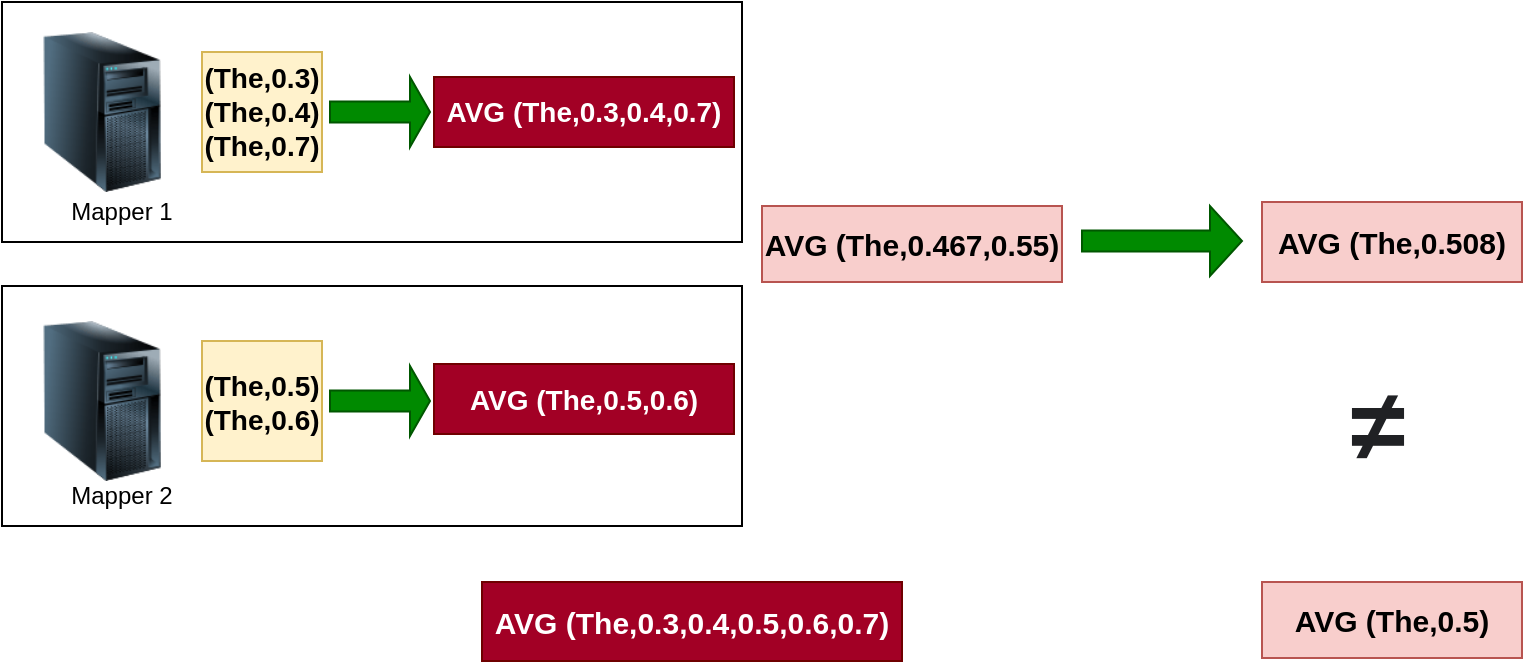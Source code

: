 <mxfile version="14.9.6" type="device"><diagram id="jGJ1fp8-jwcKzWJj-lVA" name="Page-1"><mxGraphModel dx="2275" dy="1601" grid="1" gridSize="10" guides="1" tooltips="1" connect="1" arrows="1" fold="1" page="1" pageScale="1" pageWidth="1169" pageHeight="827" math="0" shadow="0"><root><mxCell id="0"/><mxCell id="1" parent="0"/><mxCell id="HnWrbzDixbi4oT1UFArj-3" value="" style="rounded=0;whiteSpace=wrap;html=1;" vertex="1" parent="1"><mxGeometry x="-1160" y="-820" width="370" height="120" as="geometry"/></mxCell><mxCell id="HnWrbzDixbi4oT1UFArj-5" value="" style="image;html=1;image=img/lib/clip_art/computers/Server_Tower_128x128.png" vertex="1" parent="1"><mxGeometry x="-1150" y="-805" width="80" height="80" as="geometry"/></mxCell><mxCell id="HnWrbzDixbi4oT1UFArj-6" value="" style="rounded=0;whiteSpace=wrap;html=1;" vertex="1" parent="1"><mxGeometry x="-1160" y="-678" width="370" height="120" as="geometry"/></mxCell><mxCell id="HnWrbzDixbi4oT1UFArj-7" value="" style="image;html=1;image=img/lib/clip_art/computers/Server_Tower_128x128.png" vertex="1" parent="1"><mxGeometry x="-1150" y="-660.5" width="80" height="80" as="geometry"/></mxCell><mxCell id="HnWrbzDixbi4oT1UFArj-9" value="&lt;b style=&quot;font-size: 14px&quot;&gt;(The,0.3)&lt;br&gt;(The,&lt;/b&gt;&lt;b style=&quot;font-size: 14px&quot;&gt;0.4&lt;/b&gt;&lt;b style=&quot;font-size: 14px&quot;&gt;)&lt;br&gt;(The,&lt;/b&gt;&lt;b style=&quot;font-size: 14px&quot;&gt;0.7&lt;/b&gt;&lt;b style=&quot;font-size: 14px&quot;&gt;)&lt;/b&gt;" style="rounded=0;whiteSpace=wrap;html=1;fillColor=#fff2cc;strokeColor=#d6b656;" vertex="1" parent="1"><mxGeometry x="-1060" y="-795" width="60" height="60" as="geometry"/></mxCell><mxCell id="HnWrbzDixbi4oT1UFArj-10" value="&lt;b style=&quot;font-size: 14px;&quot;&gt;&lt;font style=&quot;font-size: 14px;&quot;&gt;AVG (The,0.3,0.4,0.7)&lt;/font&gt;&lt;/b&gt;" style="rounded=0;whiteSpace=wrap;html=1;fillColor=#a20025;strokeColor=#6F0000;fontColor=#ffffff;fontSize=14;" vertex="1" parent="1"><mxGeometry x="-944" y="-782.5" width="150" height="35" as="geometry"/></mxCell><mxCell id="HnWrbzDixbi4oT1UFArj-11" value="&lt;b style=&quot;font-size: 14px&quot;&gt;(The,0.5)&lt;br&gt;(The,0.6)&lt;br&gt;&lt;/b&gt;" style="rounded=0;whiteSpace=wrap;html=1;fillColor=#fff2cc;strokeColor=#d6b656;" vertex="1" parent="1"><mxGeometry x="-1060" y="-650.5" width="60" height="60" as="geometry"/></mxCell><mxCell id="HnWrbzDixbi4oT1UFArj-13" value="" style="shape=singleArrow;whiteSpace=wrap;html=1;fillColor=#008a00;strokeColor=#005700;fontColor=#ffffff;" vertex="1" parent="1"><mxGeometry x="-996" y="-782.5" width="50" height="35" as="geometry"/></mxCell><mxCell id="HnWrbzDixbi4oT1UFArj-16" value="&lt;b&gt;&lt;font style=&quot;font-size: 15px&quot;&gt;AVG (The,0.467,0.55)&lt;/font&gt;&lt;/b&gt;" style="rounded=0;whiteSpace=wrap;html=1;fillColor=#f8cecc;strokeColor=#b85450;" vertex="1" parent="1"><mxGeometry x="-780" y="-718" width="150" height="38" as="geometry"/></mxCell><mxCell id="HnWrbzDixbi4oT1UFArj-19" value="" style="shape=singleArrow;whiteSpace=wrap;html=1;fillColor=#008a00;strokeColor=#005700;fontColor=#ffffff;" vertex="1" parent="1"><mxGeometry x="-620" y="-718" width="80" height="35" as="geometry"/></mxCell><mxCell id="HnWrbzDixbi4oT1UFArj-20" value="&lt;b&gt;&lt;font style=&quot;font-size: 15px&quot;&gt;AVG (The,0.508)&lt;/font&gt;&lt;/b&gt;" style="rounded=0;whiteSpace=wrap;html=1;fillColor=#f8cecc;strokeColor=#b85450;" vertex="1" parent="1"><mxGeometry x="-530" y="-720" width="130" height="40" as="geometry"/></mxCell><mxCell id="HnWrbzDixbi4oT1UFArj-21" value="Mapper 1" style="text;html=1;strokeColor=none;fillColor=none;align=center;verticalAlign=middle;whiteSpace=wrap;rounded=0;" vertex="1" parent="1"><mxGeometry x="-1130" y="-725" width="60" height="20" as="geometry"/></mxCell><mxCell id="HnWrbzDixbi4oT1UFArj-23" value="Mapper 2" style="text;html=1;strokeColor=none;fillColor=none;align=center;verticalAlign=middle;whiteSpace=wrap;rounded=0;" vertex="1" parent="1"><mxGeometry x="-1130" y="-583" width="60" height="20" as="geometry"/></mxCell><mxCell id="HnWrbzDixbi4oT1UFArj-24" value="&lt;b&gt;&lt;font style=&quot;font-size: 15px&quot;&gt;AVG (The,0.3,0.4,0.5,0.6,0.7)&lt;/font&gt;&lt;/b&gt;" style="rounded=0;whiteSpace=wrap;html=1;fillColor=#a20025;strokeColor=#6F0000;fontColor=#ffffff;" vertex="1" parent="1"><mxGeometry x="-920" y="-530" width="210" height="39.5" as="geometry"/></mxCell><mxCell id="HnWrbzDixbi4oT1UFArj-25" value="&lt;b&gt;&lt;font style=&quot;font-size: 15px&quot;&gt;AVG (The,0.5)&lt;/font&gt;&lt;/b&gt;" style="rounded=0;whiteSpace=wrap;html=1;fillColor=#f8cecc;strokeColor=#b85450;" vertex="1" parent="1"><mxGeometry x="-530" y="-530" width="130" height="38" as="geometry"/></mxCell><mxCell id="HnWrbzDixbi4oT1UFArj-26" value="&lt;font style=&quot;font-size: 50px&quot;&gt;&lt;b style=&quot;color: rgb(32 , 33 , 36) ; font-family: &amp;#34;arial&amp;#34; , sans-serif ; text-align: left ; background-color: rgb(255 , 255 , 255)&quot;&gt;≠&lt;/b&gt;&lt;span style=&quot;color: rgb(32 , 33 , 36) ; font-family: &amp;#34;arial&amp;#34; , sans-serif ; text-align: left ; background-color: rgb(255 , 255 , 255)&quot;&gt;&amp;nbsp;&lt;/span&gt;&lt;/font&gt;" style="text;html=1;strokeColor=none;fillColor=none;align=center;verticalAlign=middle;whiteSpace=wrap;rounded=0;fontSize=53;fontColor=#FFB366;" vertex="1" parent="1"><mxGeometry x="-500" y="-629" width="70" height="38.5" as="geometry"/></mxCell><mxCell id="HnWrbzDixbi4oT1UFArj-29" value="" style="shape=singleArrow;whiteSpace=wrap;html=1;fillColor=#008a00;strokeColor=#005700;fontColor=#ffffff;" vertex="1" parent="1"><mxGeometry x="-996" y="-638" width="50" height="35" as="geometry"/></mxCell><mxCell id="HnWrbzDixbi4oT1UFArj-30" value="&lt;b style=&quot;font-size: 14px&quot;&gt;&lt;font style=&quot;font-size: 14px&quot;&gt;AVG (The,0.5,0.6)&lt;/font&gt;&lt;/b&gt;" style="rounded=0;whiteSpace=wrap;html=1;fillColor=#a20025;strokeColor=#6F0000;fontColor=#ffffff;fontSize=14;" vertex="1" parent="1"><mxGeometry x="-944" y="-639" width="150" height="35" as="geometry"/></mxCell></root></mxGraphModel></diagram></mxfile>